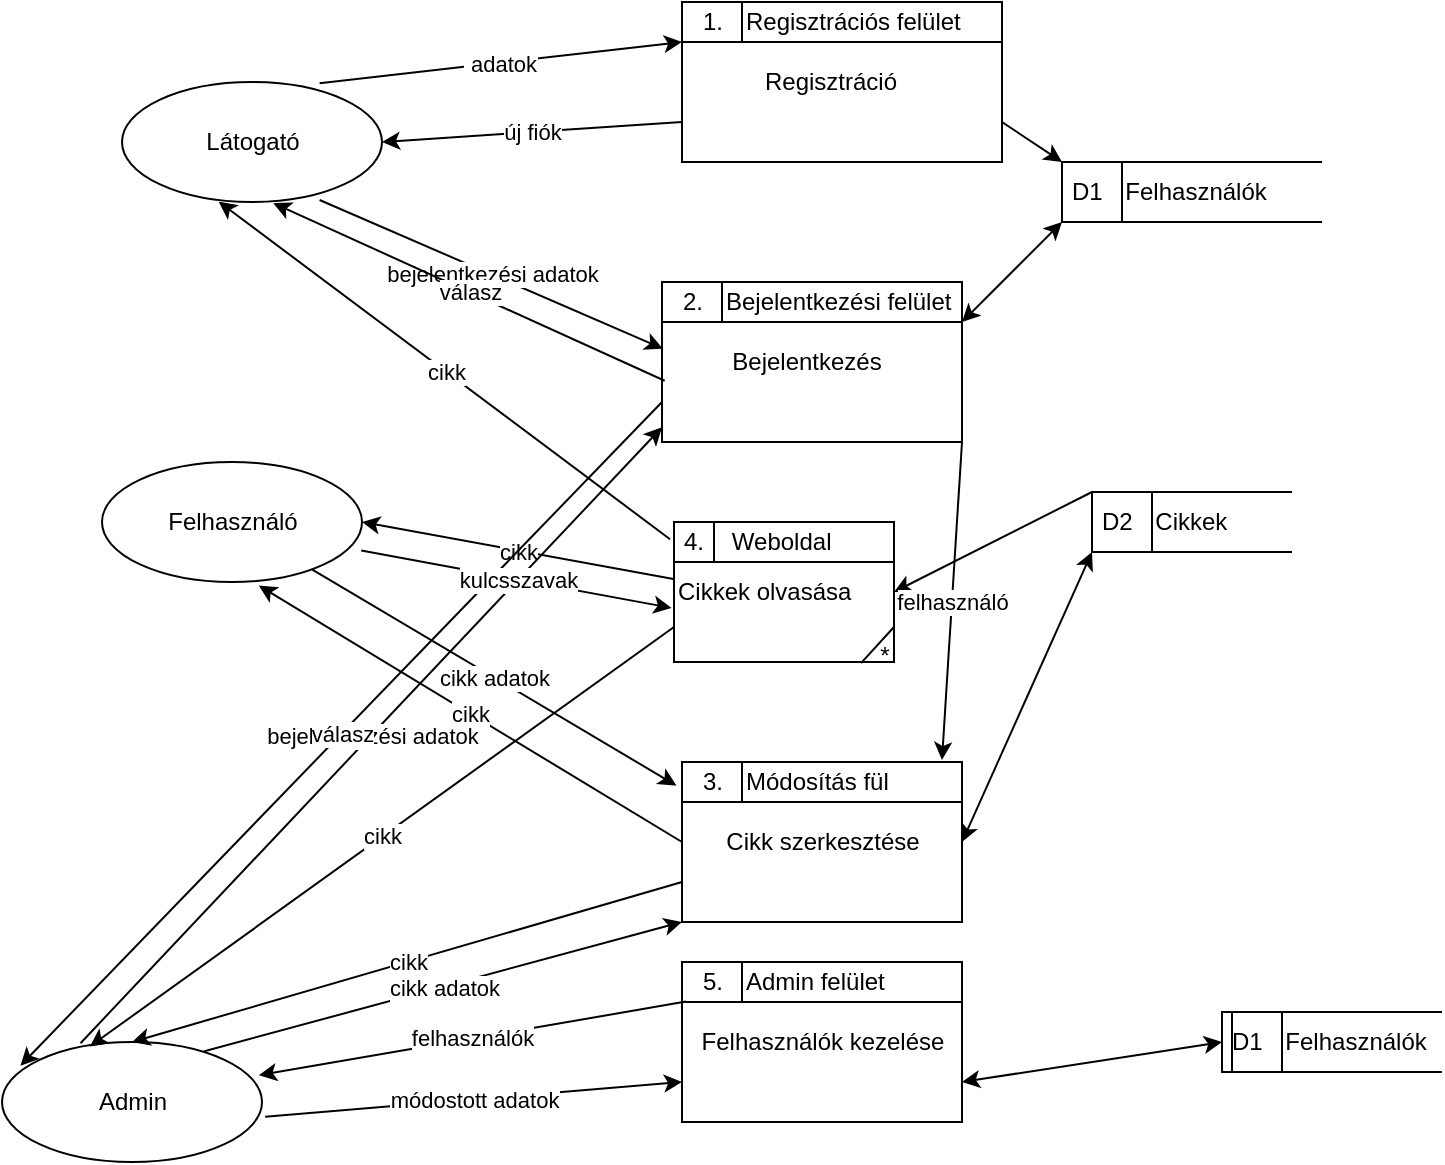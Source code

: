 <mxfile version="16.6.5" type="device"><diagram id="sZ3oAvwh1zOIB8cOqdtc" name="Page-1"><mxGraphModel dx="944" dy="437" grid="1" gridSize="10" guides="1" tooltips="1" connect="1" arrows="1" fold="1" page="1" pageScale="1" pageWidth="827" pageHeight="1169" math="0" shadow="0"><root><mxCell id="0"/><mxCell id="1" parent="0"/><mxCell id="0h72cTdDUYm60UIsyo7v-187" value="Látogató" style="shape=ellipse;html=1;dashed=0;whitespace=wrap;perimeter=ellipsePerimeter;" vertex="1" parent="1"><mxGeometry x="80" y="80" width="130" height="60" as="geometry"/></mxCell><mxCell id="0h72cTdDUYm60UIsyo7v-188" value="" style="group" vertex="1" connectable="0" parent="1"><mxGeometry x="360" y="40" width="160" height="80" as="geometry"/></mxCell><mxCell id="0h72cTdDUYm60UIsyo7v-189" value="" style="html=1;dashed=0;whitespace=wrap;rounded=0;sketch=0;strokeColor=#000000;align=left;" vertex="1" parent="0h72cTdDUYm60UIsyo7v-188"><mxGeometry width="160" height="80" as="geometry"/></mxCell><mxCell id="0h72cTdDUYm60UIsyo7v-190" value="1." style="text;html=1;resizable=0;autosize=1;align=center;verticalAlign=middle;points=[];fillColor=none;rounded=0;sketch=0;strokeColor=#000000;" vertex="1" parent="0h72cTdDUYm60UIsyo7v-188"><mxGeometry width="30" height="20" as="geometry"/></mxCell><mxCell id="0h72cTdDUYm60UIsyo7v-191" value="Regisztráció" style="text;html=1;resizable=0;autosize=1;align=center;verticalAlign=middle;points=[];fillColor=none;strokeColor=none;rounded=0;sketch=0;" vertex="1" parent="0h72cTdDUYm60UIsyo7v-188"><mxGeometry x="34.286" y="30" width="80" height="20" as="geometry"/></mxCell><mxCell id="0h72cTdDUYm60UIsyo7v-192" value="Regisztrációs felület" style="rounded=0;whiteSpace=wrap;html=1;sketch=0;strokeColor=#000000;align=left;" vertex="1" parent="0h72cTdDUYm60UIsyo7v-188"><mxGeometry x="30" width="130" height="20" as="geometry"/></mxCell><mxCell id="0h72cTdDUYm60UIsyo7v-193" value="" style="endArrow=classic;html=1;rounded=0;exitX=0.76;exitY=0.01;exitDx=0;exitDy=0;exitPerimeter=0;entryX=0;entryY=0.25;entryDx=0;entryDy=0;fontStyle=1" edge="1" parent="1" source="0h72cTdDUYm60UIsyo7v-187" target="0h72cTdDUYm60UIsyo7v-189"><mxGeometry relative="1" as="geometry"><mxPoint x="360" y="280" as="sourcePoint"/><mxPoint x="290" y="90" as="targetPoint"/></mxGeometry></mxCell><mxCell id="0h72cTdDUYm60UIsyo7v-194" value="&amp;nbsp;adatok" style="edgeLabel;resizable=0;html=1;align=center;verticalAlign=middle;" connectable="0" vertex="1" parent="0h72cTdDUYm60UIsyo7v-193"><mxGeometry relative="1" as="geometry"/></mxCell><mxCell id="0h72cTdDUYm60UIsyo7v-195" value="" style="endArrow=none;html=1;rounded=0;exitX=1;exitY=0.5;exitDx=0;exitDy=0;entryX=0;entryY=0.75;entryDx=0;entryDy=0;startArrow=classic;startFill=1;endFill=0;" edge="1" parent="1" source="0h72cTdDUYm60UIsyo7v-187" target="0h72cTdDUYm60UIsyo7v-189"><mxGeometry relative="1" as="geometry"><mxPoint x="220.0" y="120.3" as="sourcePoint"/><mxPoint x="401.2" y="99.7" as="targetPoint"/></mxGeometry></mxCell><mxCell id="0h72cTdDUYm60UIsyo7v-196" value="új fiók" style="edgeLabel;resizable=0;html=1;align=center;verticalAlign=middle;" connectable="0" vertex="1" parent="0h72cTdDUYm60UIsyo7v-195"><mxGeometry relative="1" as="geometry"/></mxCell><mxCell id="0h72cTdDUYm60UIsyo7v-197" value="" style="group" vertex="1" connectable="0" parent="1"><mxGeometry x="350" y="180" width="150" height="80" as="geometry"/></mxCell><mxCell id="0h72cTdDUYm60UIsyo7v-198" value="" style="html=1;dashed=0;whitespace=wrap;rounded=0;sketch=0;strokeColor=#000000;align=left;" vertex="1" parent="0h72cTdDUYm60UIsyo7v-197"><mxGeometry width="150" height="80" as="geometry"/></mxCell><mxCell id="0h72cTdDUYm60UIsyo7v-199" value="2." style="text;html=1;resizable=0;autosize=1;align=center;verticalAlign=middle;points=[];fillColor=none;rounded=0;sketch=0;strokeColor=#000000;" vertex="1" parent="0h72cTdDUYm60UIsyo7v-197"><mxGeometry width="30" height="20" as="geometry"/></mxCell><mxCell id="0h72cTdDUYm60UIsyo7v-200" value="Bejelentkezés" style="text;html=1;resizable=0;autosize=1;align=center;verticalAlign=middle;points=[];fillColor=none;strokeColor=none;rounded=0;sketch=0;" vertex="1" parent="0h72cTdDUYm60UIsyo7v-197"><mxGeometry x="26.786" y="30" width="90" height="20" as="geometry"/></mxCell><mxCell id="0h72cTdDUYm60UIsyo7v-201" value="Bejelentkezési felület" style="rounded=0;whiteSpace=wrap;html=1;sketch=0;strokeColor=#000000;align=left;" vertex="1" parent="0h72cTdDUYm60UIsyo7v-197"><mxGeometry x="30" width="120" height="20" as="geometry"/></mxCell><mxCell id="0h72cTdDUYm60UIsyo7v-202" value="" style="endArrow=classic;html=1;rounded=0;exitX=0.76;exitY=0.983;exitDx=0;exitDy=0;exitPerimeter=0;entryX=0.003;entryY=0.417;entryDx=0;entryDy=0;entryPerimeter=0;" edge="1" parent="1" source="0h72cTdDUYm60UIsyo7v-187" target="0h72cTdDUYm60UIsyo7v-198"><mxGeometry relative="1" as="geometry"><mxPoint x="170.0" y="200.6" as="sourcePoint"/><mxPoint x="351.2" y="180" as="targetPoint"/></mxGeometry></mxCell><mxCell id="0h72cTdDUYm60UIsyo7v-203" value="bejelentkezési adatok" style="edgeLabel;resizable=0;html=1;align=center;verticalAlign=middle;" connectable="0" vertex="1" parent="0h72cTdDUYm60UIsyo7v-202"><mxGeometry relative="1" as="geometry"/></mxCell><mxCell id="0h72cTdDUYm60UIsyo7v-204" value="" style="endArrow=none;html=1;rounded=0;exitX=0.582;exitY=1.01;exitDx=0;exitDy=0;exitPerimeter=0;entryX=0.009;entryY=0.617;entryDx=0;entryDy=0;entryPerimeter=0;startArrow=classic;startFill=1;endFill=0;" edge="1" parent="1" source="0h72cTdDUYm60UIsyo7v-187" target="0h72cTdDUYm60UIsyo7v-198"><mxGeometry relative="1" as="geometry"><mxPoint x="188.8" y="148.98" as="sourcePoint"/><mxPoint x="370.42" y="203.36" as="targetPoint"/></mxGeometry></mxCell><mxCell id="0h72cTdDUYm60UIsyo7v-205" value="válasz" style="edgeLabel;resizable=0;html=1;align=center;verticalAlign=middle;" connectable="0" vertex="1" parent="0h72cTdDUYm60UIsyo7v-204"><mxGeometry relative="1" as="geometry"/></mxCell><mxCell id="0h72cTdDUYm60UIsyo7v-206" value="D1&lt;span style=&quot;white-space: pre&quot;&gt;&#9;&lt;/span&gt;Felhasználók" style="html=1;dashed=0;whitespace=wrap;shape=mxgraph.dfd.dataStoreID;align=left;spacingLeft=3;points=[[0,0],[0.5,0],[1,0],[0,0.5],[1,0.5],[0,1],[0.5,1],[1,1]];" vertex="1" parent="1"><mxGeometry x="550" y="120" width="130" height="30" as="geometry"/></mxCell><mxCell id="0h72cTdDUYm60UIsyo7v-207" value="Felhasználó" style="shape=ellipse;html=1;dashed=0;whitespace=wrap;perimeter=ellipsePerimeter;" vertex="1" parent="1"><mxGeometry x="70" y="270" width="130" height="60" as="geometry"/></mxCell><mxCell id="0h72cTdDUYm60UIsyo7v-208" value="" style="group" vertex="1" connectable="0" parent="1"><mxGeometry x="356" y="300" width="115" height="77" as="geometry"/></mxCell><mxCell id="0h72cTdDUYm60UIsyo7v-209" value="" style="whiteSpace=wrap;html=1;rounded=0;sketch=0;align=left;" vertex="1" parent="0h72cTdDUYm60UIsyo7v-208"><mxGeometry width="20" height="20" as="geometry"/></mxCell><mxCell id="0h72cTdDUYm60UIsyo7v-210" value="Cikkek olvasása" style="html=1;dashed=0;whitespace=wrap;rounded=0;sketch=0;align=left;" vertex="1" parent="0h72cTdDUYm60UIsyo7v-208"><mxGeometry width="110" height="70" as="geometry"/></mxCell><mxCell id="0h72cTdDUYm60UIsyo7v-211" value="4." style="text;html=1;fillColor=none;align=center;verticalAlign=middle;whiteSpace=wrap;rounded=0;sketch=0;strokeColor=#000000;" vertex="1" parent="0h72cTdDUYm60UIsyo7v-208"><mxGeometry width="20" height="20" as="geometry"/></mxCell><mxCell id="0h72cTdDUYm60UIsyo7v-212" value="Weboldal&amp;nbsp; &amp;nbsp; &amp;nbsp; &amp;nbsp;" style="text;html=1;resizable=0;autosize=1;align=center;verticalAlign=middle;points=[];fillColor=none;rounded=0;sketch=0;strokeColor=#000000;" vertex="1" parent="0h72cTdDUYm60UIsyo7v-208"><mxGeometry x="20" width="90" height="20" as="geometry"/></mxCell><mxCell id="0h72cTdDUYm60UIsyo7v-213" value="" style="endArrow=none;html=1;entryX=1;entryY=0.75;entryDx=0;entryDy=0;exitX=0.85;exitY=1.008;exitDx=0;exitDy=0;exitPerimeter=0;rounded=0;" edge="1" parent="0h72cTdDUYm60UIsyo7v-208" source="0h72cTdDUYm60UIsyo7v-210" target="0h72cTdDUYm60UIsyo7v-210"><mxGeometry width="50" height="50" relative="1" as="geometry"><mxPoint x="-30" y="20" as="sourcePoint"/><mxPoint x="20" y="-30" as="targetPoint"/></mxGeometry></mxCell><mxCell id="0h72cTdDUYm60UIsyo7v-214" value="*" style="text;html=1;resizable=0;autosize=1;align=center;verticalAlign=middle;points=[];fillColor=none;strokeColor=none;rounded=0;sketch=0;" vertex="1" parent="0h72cTdDUYm60UIsyo7v-208"><mxGeometry x="95" y="57" width="20" height="20" as="geometry"/></mxCell><mxCell id="0h72cTdDUYm60UIsyo7v-215" value="" style="group" vertex="1" connectable="0" parent="1"><mxGeometry x="360.0" y="420" width="140" height="80" as="geometry"/></mxCell><mxCell id="0h72cTdDUYm60UIsyo7v-216" value="" style="html=1;dashed=0;whitespace=wrap;rounded=0;sketch=0;strokeColor=#000000;align=left;" vertex="1" parent="0h72cTdDUYm60UIsyo7v-215"><mxGeometry width="140" height="80" as="geometry"/></mxCell><mxCell id="0h72cTdDUYm60UIsyo7v-217" value="3." style="text;html=1;resizable=0;autosize=1;align=center;verticalAlign=middle;points=[];fillColor=none;rounded=0;sketch=0;strokeColor=#000000;" vertex="1" parent="0h72cTdDUYm60UIsyo7v-215"><mxGeometry width="30" height="20" as="geometry"/></mxCell><mxCell id="0h72cTdDUYm60UIsyo7v-218" value="Cikk szerkesztése" style="text;html=1;resizable=0;autosize=1;align=center;verticalAlign=middle;points=[];fillColor=none;strokeColor=none;rounded=0;sketch=0;" vertex="1" parent="0h72cTdDUYm60UIsyo7v-215"><mxGeometry x="15" y="30" width="110" height="20" as="geometry"/></mxCell><mxCell id="0h72cTdDUYm60UIsyo7v-219" value="Módosítás fül" style="rounded=0;whiteSpace=wrap;html=1;sketch=0;strokeColor=#000000;align=left;" vertex="1" parent="0h72cTdDUYm60UIsyo7v-215"><mxGeometry x="30.0" width="110" height="20" as="geometry"/></mxCell><mxCell id="0h72cTdDUYm60UIsyo7v-220" value="" style="endArrow=none;html=1;rounded=0;exitX=1;exitY=0.5;exitDx=0;exitDy=0;entryX=0.004;entryY=0.409;entryDx=0;entryDy=0;entryPerimeter=0;startArrow=classic;startFill=1;endFill=0;" edge="1" parent="1" source="0h72cTdDUYm60UIsyo7v-207" target="0h72cTdDUYm60UIsyo7v-210"><mxGeometry relative="1" as="geometry"><mxPoint x="188.8" y="148.98" as="sourcePoint"/><mxPoint x="360.42" y="223.36" as="targetPoint"/></mxGeometry></mxCell><mxCell id="0h72cTdDUYm60UIsyo7v-221" value="cikk" style="edgeLabel;resizable=0;html=1;align=center;verticalAlign=middle;" connectable="0" vertex="1" parent="0h72cTdDUYm60UIsyo7v-220"><mxGeometry relative="1" as="geometry"/></mxCell><mxCell id="0h72cTdDUYm60UIsyo7v-222" value="" style="endArrow=none;html=1;rounded=0;exitX=0.372;exitY=0.997;exitDx=0;exitDy=0;entryX=-0.018;entryY=0.123;entryDx=0;entryDy=0;entryPerimeter=0;startArrow=classic;startFill=1;endFill=0;exitPerimeter=0;" edge="1" parent="1" source="0h72cTdDUYm60UIsyo7v-187" target="0h72cTdDUYm60UIsyo7v-210"><mxGeometry relative="1" as="geometry"><mxPoint x="210" y="310" as="sourcePoint"/><mxPoint x="366.44" y="338.63" as="targetPoint"/></mxGeometry></mxCell><mxCell id="0h72cTdDUYm60UIsyo7v-223" value="cikk" style="edgeLabel;resizable=0;html=1;align=center;verticalAlign=middle;" connectable="0" vertex="1" parent="0h72cTdDUYm60UIsyo7v-222"><mxGeometry relative="1" as="geometry"/></mxCell><mxCell id="0h72cTdDUYm60UIsyo7v-224" value="" style="endArrow=classic;html=1;rounded=0;entryX=-0.093;entryY=0.59;entryDx=0;entryDy=0;entryPerimeter=0;startArrow=none;startFill=0;endFill=1;" edge="1" parent="1" source="0h72cTdDUYm60UIsyo7v-207" target="0h72cTdDUYm60UIsyo7v-217"><mxGeometry relative="1" as="geometry"><mxPoint x="210" y="310" as="sourcePoint"/><mxPoint x="366.44" y="338.63" as="targetPoint"/></mxGeometry></mxCell><mxCell id="0h72cTdDUYm60UIsyo7v-225" value="cikk adatok" style="edgeLabel;resizable=0;html=1;align=center;verticalAlign=middle;" connectable="0" vertex="1" parent="0h72cTdDUYm60UIsyo7v-224"><mxGeometry relative="1" as="geometry"/></mxCell><mxCell id="0h72cTdDUYm60UIsyo7v-226" value="" style="endArrow=none;html=1;rounded=0;exitX=0.603;exitY=1.03;exitDx=0;exitDy=0;entryX=0;entryY=0.5;entryDx=0;entryDy=0;startArrow=classic;startFill=1;endFill=0;exitPerimeter=0;" edge="1" parent="1" source="0h72cTdDUYm60UIsyo7v-207" target="0h72cTdDUYm60UIsyo7v-216"><mxGeometry relative="1" as="geometry"><mxPoint x="210" y="310" as="sourcePoint"/><mxPoint x="366.44" y="338.63" as="targetPoint"/></mxGeometry></mxCell><mxCell id="0h72cTdDUYm60UIsyo7v-227" value="cikk" style="edgeLabel;resizable=0;html=1;align=center;verticalAlign=middle;" connectable="0" vertex="1" parent="0h72cTdDUYm60UIsyo7v-226"><mxGeometry relative="1" as="geometry"/></mxCell><mxCell id="0h72cTdDUYm60UIsyo7v-228" value="D2&lt;span style=&quot;white-space: pre&quot;&gt;&#9;&lt;/span&gt;Cikkek" style="html=1;dashed=0;whitespace=wrap;shape=mxgraph.dfd.dataStoreID;align=left;spacingLeft=3;points=[[0,0],[0.5,0],[1,0],[0,0.5],[1,0.5],[0,1],[0.5,1],[1,1]];" vertex="1" parent="1"><mxGeometry x="565" y="285" width="100" height="30" as="geometry"/></mxCell><mxCell id="0h72cTdDUYm60UIsyo7v-229" value="" style="endArrow=classic;html=1;rounded=0;exitX=0;exitY=1;exitDx=0;exitDy=0;entryX=1;entryY=0.5;entryDx=0;entryDy=0;startArrow=classic;startFill=1;endFill=1;" edge="1" parent="1" source="0h72cTdDUYm60UIsyo7v-228" target="0h72cTdDUYm60UIsyo7v-216"><mxGeometry relative="1" as="geometry"><mxPoint x="158.39" y="341.8" as="sourcePoint"/><mxPoint x="354" y="460" as="targetPoint"/></mxGeometry></mxCell><mxCell id="0h72cTdDUYm60UIsyo7v-230" value="" style="endArrow=classic;html=1;rounded=0;exitX=0;exitY=0;exitDx=0;exitDy=0;entryX=1;entryY=0.5;entryDx=0;entryDy=0;startArrow=none;startFill=0;endFill=1;" edge="1" parent="1" source="0h72cTdDUYm60UIsyo7v-228" target="0h72cTdDUYm60UIsyo7v-210"><mxGeometry relative="1" as="geometry"><mxPoint x="575" y="310" as="sourcePoint"/><mxPoint x="494" y="460" as="targetPoint"/></mxGeometry></mxCell><mxCell id="0h72cTdDUYm60UIsyo7v-231" value="" style="endArrow=classic;html=1;rounded=0;exitX=0;exitY=1;exitDx=0;exitDy=0;startArrow=classic;startFill=1;endFill=1;entryX=1;entryY=0.25;entryDx=0;entryDy=0;" edge="1" parent="1" source="0h72cTdDUYm60UIsyo7v-206" target="0h72cTdDUYm60UIsyo7v-198"><mxGeometry relative="1" as="geometry"><mxPoint x="575" y="325" as="sourcePoint"/><mxPoint x="500" y="290" as="targetPoint"/></mxGeometry></mxCell><mxCell id="0h72cTdDUYm60UIsyo7v-232" value="" style="endArrow=none;html=1;rounded=0;exitX=0;exitY=0;exitDx=0;exitDy=0;entryX=1;entryY=0.75;entryDx=0;entryDy=0;startArrow=classic;startFill=1;endFill=0;" edge="1" parent="1" source="0h72cTdDUYm60UIsyo7v-206" target="0h72cTdDUYm60UIsyo7v-189"><mxGeometry relative="1" as="geometry"><mxPoint x="585" y="335" as="sourcePoint"/><mxPoint x="504" y="450" as="targetPoint"/></mxGeometry></mxCell><mxCell id="0h72cTdDUYm60UIsyo7v-233" value="Admin" style="shape=ellipse;html=1;dashed=0;whitespace=wrap;perimeter=ellipsePerimeter;" vertex="1" parent="1"><mxGeometry x="20" y="560" width="130" height="60" as="geometry"/></mxCell><mxCell id="0h72cTdDUYm60UIsyo7v-234" value="" style="group" vertex="1" connectable="0" parent="1"><mxGeometry x="360.0" y="520" width="140" height="80" as="geometry"/></mxCell><mxCell id="0h72cTdDUYm60UIsyo7v-235" value="" style="html=1;dashed=0;whitespace=wrap;rounded=0;sketch=0;strokeColor=#000000;align=left;" vertex="1" parent="0h72cTdDUYm60UIsyo7v-234"><mxGeometry width="140" height="80" as="geometry"/></mxCell><mxCell id="0h72cTdDUYm60UIsyo7v-236" value="5." style="text;html=1;resizable=0;autosize=1;align=center;verticalAlign=middle;points=[];fillColor=none;rounded=0;sketch=0;strokeColor=#000000;" vertex="1" parent="0h72cTdDUYm60UIsyo7v-234"><mxGeometry width="30" height="20" as="geometry"/></mxCell><mxCell id="0h72cTdDUYm60UIsyo7v-237" value="Felhasználók kezelése" style="text;html=1;resizable=0;autosize=1;align=center;verticalAlign=middle;points=[];fillColor=none;strokeColor=none;rounded=0;sketch=0;" vertex="1" parent="0h72cTdDUYm60UIsyo7v-234"><mxGeometry y="30" width="140" height="20" as="geometry"/></mxCell><mxCell id="0h72cTdDUYm60UIsyo7v-238" value="Admin felület" style="rounded=0;whiteSpace=wrap;html=1;sketch=0;strokeColor=#000000;align=left;" vertex="1" parent="0h72cTdDUYm60UIsyo7v-234"><mxGeometry x="30.0" width="110" height="20" as="geometry"/></mxCell><mxCell id="0h72cTdDUYm60UIsyo7v-239" value="D1&lt;span style=&quot;white-space: pre&quot;&gt;&#9;&lt;/span&gt;Felhasználók" style="html=1;dashed=0;whitespace=wrap;shape=mxgraph.dfd.dataStoreID;align=left;spacingLeft=3;points=[[0,0],[0.5,0],[1,0],[0,0.5],[1,0.5],[0,1],[0.5,1],[1,1]];" vertex="1" parent="1"><mxGeometry x="630" y="545" width="110" height="30" as="geometry"/></mxCell><mxCell id="0h72cTdDUYm60UIsyo7v-240" value="" style="whiteSpace=wrap;html=1;" vertex="1" parent="1"><mxGeometry x="630" y="545" width="5" height="30" as="geometry"/></mxCell><mxCell id="0h72cTdDUYm60UIsyo7v-241" value="" style="endArrow=classic;html=1;rounded=0;exitX=1;exitY=0.75;exitDx=0;exitDy=0;entryX=0;entryY=0.5;entryDx=0;entryDy=0;startArrow=classic;startFill=1;endFill=1;" edge="1" parent="1" source="0h72cTdDUYm60UIsyo7v-235" target="0h72cTdDUYm60UIsyo7v-240"><mxGeometry relative="1" as="geometry"><mxPoint x="196.75" y="512.18" as="sourcePoint"/><mxPoint x="370" y="590" as="targetPoint"/><Array as="points"/></mxGeometry></mxCell><mxCell id="0h72cTdDUYm60UIsyo7v-242" value="" style="endArrow=classic;html=1;rounded=0;exitX=1.012;exitY=0.623;exitDx=0;exitDy=0;exitPerimeter=0;entryX=0;entryY=0.75;entryDx=0;entryDy=0;" edge="1" parent="1" source="0h72cTdDUYm60UIsyo7v-233" target="0h72cTdDUYm60UIsyo7v-235"><mxGeometry relative="1" as="geometry"><mxPoint x="360" y="400" as="sourcePoint"/><mxPoint x="460" y="400" as="targetPoint"/></mxGeometry></mxCell><mxCell id="0h72cTdDUYm60UIsyo7v-243" value="módostott adatok" style="edgeLabel;resizable=0;html=1;align=center;verticalAlign=middle;" connectable="0" vertex="1" parent="0h72cTdDUYm60UIsyo7v-242"><mxGeometry relative="1" as="geometry"/></mxCell><mxCell id="0h72cTdDUYm60UIsyo7v-244" value="" style="endArrow=classic;html=1;rounded=0;exitX=0.067;exitY=0.99;exitDx=0;exitDy=0;exitPerimeter=0;entryX=0.988;entryY=0.277;entryDx=0;entryDy=0;entryPerimeter=0;" edge="1" parent="1" source="0h72cTdDUYm60UIsyo7v-236" target="0h72cTdDUYm60UIsyo7v-233"><mxGeometry relative="1" as="geometry"><mxPoint x="211.56" y="517.38" as="sourcePoint"/><mxPoint x="380" y="600" as="targetPoint"/></mxGeometry></mxCell><mxCell id="0h72cTdDUYm60UIsyo7v-245" value="felhasználók" style="edgeLabel;resizable=0;html=1;align=center;verticalAlign=middle;" connectable="0" vertex="1" parent="0h72cTdDUYm60UIsyo7v-244"><mxGeometry relative="1" as="geometry"/></mxCell><mxCell id="0h72cTdDUYm60UIsyo7v-246" value="" style="endArrow=classic;html=1;rounded=0;entryX=0;entryY=1;entryDx=0;entryDy=0;startArrow=none;startFill=0;endFill=1;exitX=0.778;exitY=0.077;exitDx=0;exitDy=0;exitPerimeter=0;" edge="1" parent="1" source="0h72cTdDUYm60UIsyo7v-233" target="0h72cTdDUYm60UIsyo7v-216"><mxGeometry relative="1" as="geometry"><mxPoint x="185.045" y="333.63" as="sourcePoint"/><mxPoint x="367.21" y="441.8" as="targetPoint"/></mxGeometry></mxCell><mxCell id="0h72cTdDUYm60UIsyo7v-247" value="cikk adatok" style="edgeLabel;resizable=0;html=1;align=center;verticalAlign=middle;" connectable="0" vertex="1" parent="0h72cTdDUYm60UIsyo7v-246"><mxGeometry relative="1" as="geometry"/></mxCell><mxCell id="0h72cTdDUYm60UIsyo7v-248" value="" style="endArrow=none;html=1;rounded=0;exitX=0.5;exitY=0;exitDx=0;exitDy=0;entryX=0;entryY=0.75;entryDx=0;entryDy=0;startArrow=classic;startFill=1;endFill=0;" edge="1" parent="1" source="0h72cTdDUYm60UIsyo7v-233" target="0h72cTdDUYm60UIsyo7v-216"><mxGeometry relative="1" as="geometry"><mxPoint x="158.39" y="341.8" as="sourcePoint"/><mxPoint x="370" y="470" as="targetPoint"/></mxGeometry></mxCell><mxCell id="0h72cTdDUYm60UIsyo7v-249" value="cikk" style="edgeLabel;resizable=0;html=1;align=center;verticalAlign=middle;" connectable="0" vertex="1" parent="0h72cTdDUYm60UIsyo7v-248"><mxGeometry relative="1" as="geometry"/></mxCell><mxCell id="0h72cTdDUYm60UIsyo7v-250" value="" style="endArrow=none;html=1;rounded=0;exitX=0.338;exitY=0.037;exitDx=0;exitDy=0;entryX=0;entryY=0.75;entryDx=0;entryDy=0;startArrow=classic;startFill=1;endFill=0;exitPerimeter=0;" edge="1" parent="1" source="0h72cTdDUYm60UIsyo7v-233" target="0h72cTdDUYm60UIsyo7v-210"><mxGeometry relative="1" as="geometry"><mxPoint x="210" y="310" as="sourcePoint"/><mxPoint x="366.44" y="338.63" as="targetPoint"/></mxGeometry></mxCell><mxCell id="0h72cTdDUYm60UIsyo7v-251" value="cikk" style="edgeLabel;resizable=0;html=1;align=center;verticalAlign=middle;" connectable="0" vertex="1" parent="0h72cTdDUYm60UIsyo7v-250"><mxGeometry relative="1" as="geometry"/></mxCell><mxCell id="0h72cTdDUYm60UIsyo7v-252" value="" style="endArrow=classic;html=1;rounded=0;exitX=0.302;exitY=0.01;exitDx=0;exitDy=0;exitPerimeter=0;entryX=0;entryY=0.908;entryDx=0;entryDy=0;entryPerimeter=0;" edge="1" parent="1" source="0h72cTdDUYm60UIsyo7v-233" target="0h72cTdDUYm60UIsyo7v-198"><mxGeometry relative="1" as="geometry"><mxPoint x="188.8" y="148.98" as="sourcePoint"/><mxPoint x="360.42" y="223.36" as="targetPoint"/></mxGeometry></mxCell><mxCell id="0h72cTdDUYm60UIsyo7v-253" value="bejelentkezési adatok" style="edgeLabel;resizable=0;html=1;align=center;verticalAlign=middle;" connectable="0" vertex="1" parent="0h72cTdDUYm60UIsyo7v-252"><mxGeometry relative="1" as="geometry"/></mxCell><mxCell id="0h72cTdDUYm60UIsyo7v-254" value="" style="endArrow=none;html=1;rounded=0;exitX=0.071;exitY=0.197;exitDx=0;exitDy=0;entryX=0;entryY=0.75;entryDx=0;entryDy=0;startArrow=classic;startFill=1;endFill=0;exitPerimeter=0;" edge="1" parent="1" source="0h72cTdDUYm60UIsyo7v-233" target="0h72cTdDUYm60UIsyo7v-198"><mxGeometry relative="1" as="geometry"><mxPoint x="165.66" y="150.6" as="sourcePoint"/><mxPoint x="361.26" y="239.36" as="targetPoint"/></mxGeometry></mxCell><mxCell id="0h72cTdDUYm60UIsyo7v-255" value="válasz" style="edgeLabel;resizable=0;html=1;align=center;verticalAlign=middle;" connectable="0" vertex="1" parent="0h72cTdDUYm60UIsyo7v-254"><mxGeometry relative="1" as="geometry"/></mxCell><mxCell id="0h72cTdDUYm60UIsyo7v-256" value="" style="endArrow=none;html=1;rounded=0;exitX=0.909;exitY=-0.05;exitDx=0;exitDy=0;entryX=1;entryY=1;entryDx=0;entryDy=0;startArrow=classic;startFill=1;endFill=0;exitPerimeter=0;" edge="1" parent="1" source="0h72cTdDUYm60UIsyo7v-219" target="0h72cTdDUYm60UIsyo7v-198"><mxGeometry relative="1" as="geometry"><mxPoint x="400" y="295" as="sourcePoint"/><mxPoint x="550" y="285" as="targetPoint"/></mxGeometry></mxCell><mxCell id="0h72cTdDUYm60UIsyo7v-257" value="felhasználó" style="edgeLabel;resizable=0;html=1;align=center;verticalAlign=middle;" connectable="0" vertex="1" parent="0h72cTdDUYm60UIsyo7v-256"><mxGeometry relative="1" as="geometry"/></mxCell><mxCell id="0h72cTdDUYm60UIsyo7v-258" value="" style="endArrow=classic;html=1;rounded=0;exitX=0.997;exitY=0.737;exitDx=0;exitDy=0;entryX=-0.011;entryY=0.614;entryDx=0;entryDy=0;entryPerimeter=0;startArrow=none;startFill=0;endFill=1;exitPerimeter=0;" edge="1" parent="1" source="0h72cTdDUYm60UIsyo7v-207" target="0h72cTdDUYm60UIsyo7v-210"><mxGeometry relative="1" as="geometry"><mxPoint x="210" y="310" as="sourcePoint"/><mxPoint x="366.44" y="338.63" as="targetPoint"/></mxGeometry></mxCell><mxCell id="0h72cTdDUYm60UIsyo7v-259" value="kulcsszavak" style="edgeLabel;resizable=0;html=1;align=center;verticalAlign=middle;" connectable="0" vertex="1" parent="0h72cTdDUYm60UIsyo7v-258"><mxGeometry relative="1" as="geometry"/></mxCell></root></mxGraphModel></diagram></mxfile>